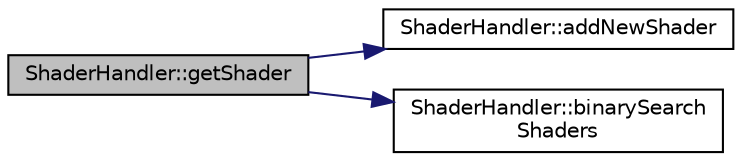 digraph "ShaderHandler::getShader"
{
 // INTERACTIVE_SVG=YES
 // LATEX_PDF_SIZE
  edge [fontname="Helvetica",fontsize="10",labelfontname="Helvetica",labelfontsize="10"];
  node [fontname="Helvetica",fontsize="10",shape=record];
  rankdir="LR";
  Node1 [label="ShaderHandler::getShader",height=0.2,width=0.4,color="black", fillcolor="grey75", style="filled", fontcolor="black",tooltip=" "];
  Node1 -> Node2 [color="midnightblue",fontsize="10",style="solid",fontname="Helvetica"];
  Node2 [label="ShaderHandler::addNewShader",height=0.2,width=0.4,color="black", fillcolor="white", style="filled",URL="$de/d51/class_shader_handler.html#aa6135a3de8989141daaf63815d7e3ba5",tooltip=" "];
  Node1 -> Node3 [color="midnightblue",fontsize="10",style="solid",fontname="Helvetica"];
  Node3 [label="ShaderHandler::binarySearch\lShaders",height=0.2,width=0.4,color="black", fillcolor="white", style="filled",URL="$de/d51/class_shader_handler.html#ad363f345aa76d162312c455de9a4ee40",tooltip=" "];
}
